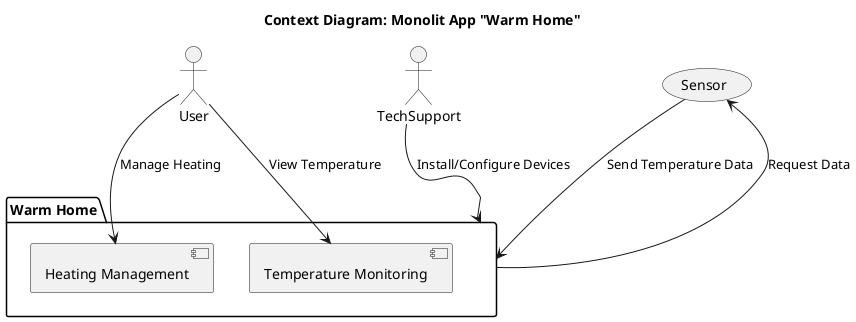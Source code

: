 ```plantuml
@startuml
title Context Diagram: Monolit App "Warm Home"

actor "User" as User
actor "TechSupport" as TechSupport

package "Warm Home" {
    [Heating Management]
    [Temperature Monitoring]
}

User --> [Heating Management] : Manage Heating
User --> [Temperature Monitoring] : View Temperature
TechSupport --> [Warm Home] : Install/Configure Devices
[Warm Home] --> (Sensor) : Request Data
(Sensor) --> [Warm Home] : Send Temperature Data

@enduml